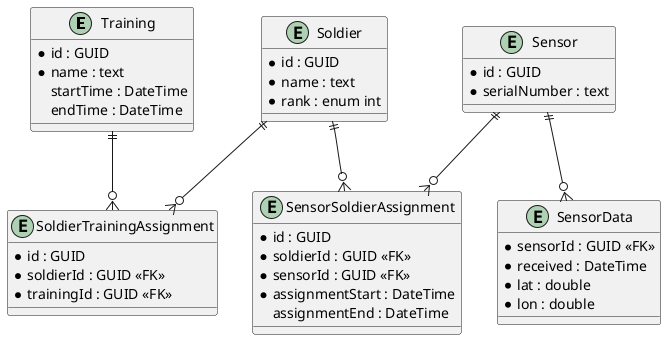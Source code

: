 @startuml
entity "Training" as training {
    * id : GUID
    * name : text
    startTime : DateTime
    endTime : DateTime
}

entity "Soldier" as soldier {
    * id : GUID
    * name : text
    * rank : enum int
}

entity "SoldierTrainingAssignment" as soldierTrainingAssignment {
    * id : GUID
    * soldierId : GUID <<FK>>
    * trainingId : GUID <<FK>>
}

entity "Sensor" as sensor {
    * id : GUID
    * serialNumber : text
}

entity "SensorData" as sensorData {
    * sensorId : GUID <<FK>>
    * received : DateTime
    * lat : double
    * lon : double
}

entity "SensorSoldierAssignment" as sensorSoldierAssignment {
    * id : GUID
    * soldierId : GUID <<FK>>
    * sensorId : GUID <<FK>>
    * assignmentStart : DateTime
    assignmentEnd : DateTime
}

training     ||--o{     soldierTrainingAssignment
soldier      ||--o{     soldierTrainingAssignment
soldier      ||--o{     sensorSoldierAssignment
sensor       ||--o{     sensorSoldierAssignment
sensor       ||--o{     sensorData
@enduml